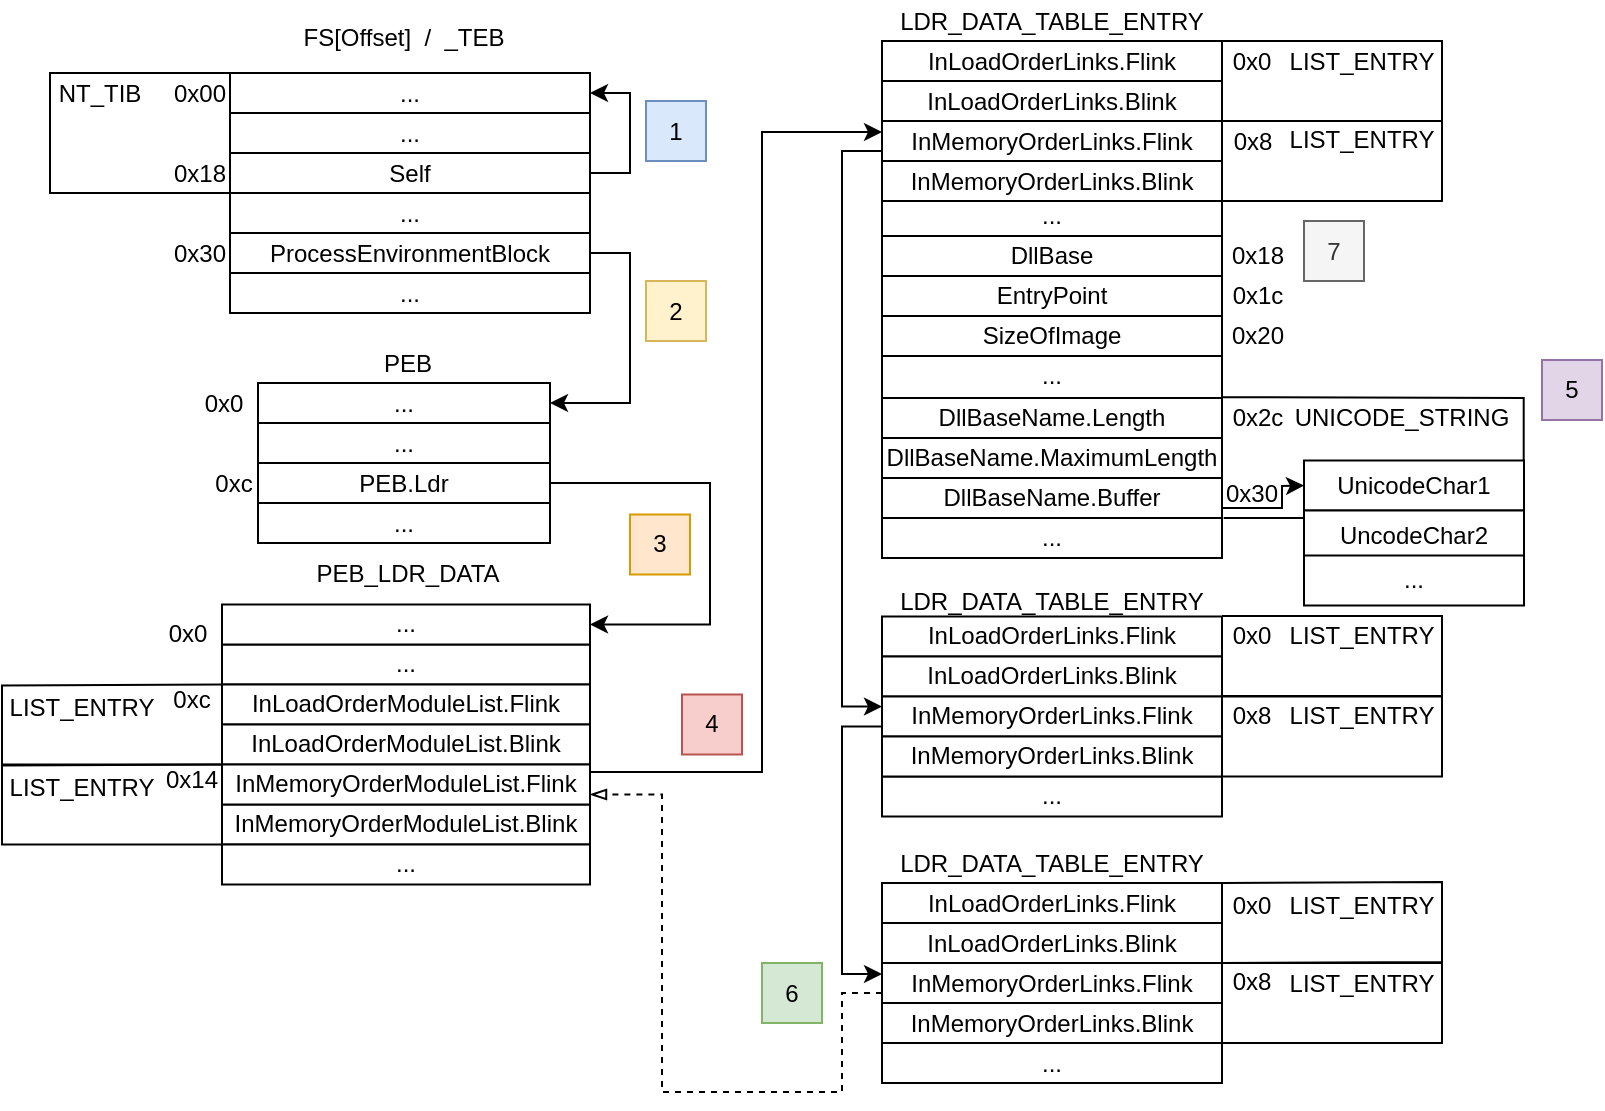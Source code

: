 <mxfile version="22.1.7" type="onedrive">
  <diagram name="Page-1" id="iaWcJhKdrhirkMaxKd2l">
    <mxGraphModel grid="1" page="1" gridSize="10" guides="1" tooltips="1" connect="1" arrows="1" fold="1" pageScale="1" pageWidth="827" pageHeight="1169" math="0" shadow="0">
      <root>
        <mxCell id="0" />
        <mxCell id="1" parent="0" />
        <mxCell id="RPEUt30MXAKX7aW0khqZ-259" value="" style="rounded=0;whiteSpace=wrap;html=1;" vertex="1" parent="1">
          <mxGeometry x="184" y="280.5" width="180" height="20" as="geometry" />
        </mxCell>
        <mxCell id="RPEUt30MXAKX7aW0khqZ-260" value="..." style="rounded=0;whiteSpace=wrap;html=1;" vertex="1" parent="1">
          <mxGeometry x="184" y="300.5" width="180" height="20" as="geometry" />
        </mxCell>
        <mxCell id="RPEUt30MXAKX7aW0khqZ-261" value="Self" style="rounded=0;whiteSpace=wrap;html=1;" vertex="1" parent="1">
          <mxGeometry x="184" y="320.5" width="180" height="20" as="geometry" />
        </mxCell>
        <mxCell id="RPEUt30MXAKX7aW0khqZ-264" value="0x18" style="text;html=1;strokeColor=none;fillColor=none;align=center;verticalAlign=middle;whiteSpace=wrap;rounded=0;" vertex="1" parent="1">
          <mxGeometry x="154" y="318" width="30" height="25" as="geometry" />
        </mxCell>
        <mxCell id="RPEUt30MXAKX7aW0khqZ-265" value="" style="endArrow=classic;html=1;rounded=0;exitX=1;exitY=0.5;exitDx=0;exitDy=0;entryX=1;entryY=0.5;entryDx=0;entryDy=0;edgeStyle=orthogonalEdgeStyle;" edge="1" parent="1" source="RPEUt30MXAKX7aW0khqZ-261" target="RPEUt30MXAKX7aW0khqZ-259">
          <mxGeometry width="50" height="50" relative="1" as="geometry">
            <mxPoint x="304" y="410.5" as="sourcePoint" />
            <mxPoint x="354" y="360.5" as="targetPoint" />
            <Array as="points">
              <mxPoint x="384" y="330.5" />
              <mxPoint x="384" y="290.5" />
            </Array>
          </mxGeometry>
        </mxCell>
        <mxCell id="RPEUt30MXAKX7aW0khqZ-266" value="ProcessEnvironmentBlock" style="rounded=0;whiteSpace=wrap;html=1;" vertex="1" parent="1">
          <mxGeometry x="184" y="360.5" width="180" height="20" as="geometry" />
        </mxCell>
        <mxCell id="RPEUt30MXAKX7aW0khqZ-267" value="" style="endArrow=none;html=1;rounded=0;entryX=0;entryY=0;entryDx=0;entryDy=0;" edge="1" parent="1" target="RPEUt30MXAKX7aW0khqZ-259">
          <mxGeometry width="50" height="50" relative="1" as="geometry">
            <mxPoint x="184" y="340.5" as="sourcePoint" />
            <mxPoint x="144" y="280.5" as="targetPoint" />
            <Array as="points">
              <mxPoint x="94" y="340.5" />
              <mxPoint x="94" y="280.5" />
            </Array>
          </mxGeometry>
        </mxCell>
        <mxCell id="RPEUt30MXAKX7aW0khqZ-270" value="FS[Offset]&amp;nbsp; /&amp;nbsp; _TEB" style="text;html=1;strokeColor=none;fillColor=none;align=center;verticalAlign=middle;whiteSpace=wrap;rounded=0;" vertex="1" parent="1">
          <mxGeometry x="211" y="248" width="120" height="30" as="geometry" />
        </mxCell>
        <mxCell id="RPEUt30MXAKX7aW0khqZ-275" value="NT_TIB" style="text;html=1;strokeColor=none;fillColor=none;align=center;verticalAlign=middle;whiteSpace=wrap;rounded=0;" vertex="1" parent="1">
          <mxGeometry x="94" y="280.5" width="50" height="20" as="geometry" />
        </mxCell>
        <mxCell id="RPEUt30MXAKX7aW0khqZ-276" value="..." style="rounded=0;whiteSpace=wrap;html=1;" vertex="1" parent="1">
          <mxGeometry x="184" y="340.5" width="180" height="20" as="geometry" />
        </mxCell>
        <mxCell id="RPEUt30MXAKX7aW0khqZ-277" value="..." style="rounded=0;whiteSpace=wrap;html=1;" vertex="1" parent="1">
          <mxGeometry x="184" y="380.5" width="180" height="20" as="geometry" />
        </mxCell>
        <mxCell id="RPEUt30MXAKX7aW0khqZ-278" value="0x30" style="text;html=1;strokeColor=none;fillColor=none;align=center;verticalAlign=middle;whiteSpace=wrap;rounded=0;" vertex="1" parent="1">
          <mxGeometry x="154" y="358" width="30" height="25" as="geometry" />
        </mxCell>
        <mxCell id="RPEUt30MXAKX7aW0khqZ-279" value="" style="rounded=0;whiteSpace=wrap;html=1;" vertex="1" parent="1">
          <mxGeometry x="198" y="435.5" width="146" height="35" as="geometry" />
        </mxCell>
        <mxCell id="RPEUt30MXAKX7aW0khqZ-280" style="edgeStyle=orthogonalEdgeStyle;rounded=0;orthogonalLoop=1;jettySize=auto;html=1;exitX=1;exitY=0.5;exitDx=0;exitDy=0;entryX=1;entryY=0.5;entryDx=0;entryDy=0;" edge="1" parent="1" source="RPEUt30MXAKX7aW0khqZ-266" target="RPEUt30MXAKX7aW0khqZ-284">
          <mxGeometry relative="1" as="geometry">
            <Array as="points">
              <mxPoint x="384" y="370.5" />
              <mxPoint x="384" y="445.5" />
            </Array>
          </mxGeometry>
        </mxCell>
        <mxCell id="RPEUt30MXAKX7aW0khqZ-281" value="PEB" style="text;html=1;strokeColor=none;fillColor=none;align=center;verticalAlign=middle;whiteSpace=wrap;rounded=0;" vertex="1" parent="1">
          <mxGeometry x="243" y="410.5" width="60" height="30" as="geometry" />
        </mxCell>
        <mxCell id="RPEUt30MXAKX7aW0khqZ-282" value="..." style="rounded=0;whiteSpace=wrap;html=1;" vertex="1" parent="1">
          <mxGeometry x="184" y="280.5" width="180" height="20" as="geometry" />
        </mxCell>
        <mxCell id="RPEUt30MXAKX7aW0khqZ-284" value="..." style="rounded=0;whiteSpace=wrap;html=1;" vertex="1" parent="1">
          <mxGeometry x="198" y="435.5" width="146" height="20" as="geometry" />
        </mxCell>
        <mxCell id="RPEUt30MXAKX7aW0khqZ-285" value="PEB.Ldr" style="rounded=0;whiteSpace=wrap;html=1;" vertex="1" parent="1">
          <mxGeometry x="198" y="475.5" width="146" height="20" as="geometry" />
        </mxCell>
        <mxCell id="RPEUt30MXAKX7aW0khqZ-286" value="..." style="rounded=0;whiteSpace=wrap;html=1;" vertex="1" parent="1">
          <mxGeometry x="198" y="455.5" width="146" height="20" as="geometry" />
        </mxCell>
        <mxCell id="RPEUt30MXAKX7aW0khqZ-287" value="..." style="rounded=0;whiteSpace=wrap;html=1;" vertex="1" parent="1">
          <mxGeometry x="198" y="495.5" width="146" height="20" as="geometry" />
        </mxCell>
        <mxCell id="RPEUt30MXAKX7aW0khqZ-288" value="0xc" style="text;html=1;strokeColor=none;fillColor=none;align=center;verticalAlign=middle;whiteSpace=wrap;rounded=0;" vertex="1" parent="1">
          <mxGeometry x="174" y="478" width="24" height="15" as="geometry" />
        </mxCell>
        <mxCell id="RPEUt30MXAKX7aW0khqZ-289" value="" style="endArrow=classic;html=1;rounded=0;exitX=1;exitY=0.5;exitDx=0;exitDy=0;entryX=1;entryY=0.5;entryDx=0;entryDy=0;edgeStyle=orthogonalEdgeStyle;" edge="1" parent="1" source="RPEUt30MXAKX7aW0khqZ-285" target="RPEUt30MXAKX7aW0khqZ-364">
          <mxGeometry width="50" height="50" relative="1" as="geometry">
            <mxPoint x="444" y="370.5" as="sourcePoint" />
            <mxPoint x="408" y="561.25" as="targetPoint" />
            <Array as="points">
              <mxPoint x="424" y="486" />
              <mxPoint x="424" y="556" />
            </Array>
          </mxGeometry>
        </mxCell>
        <mxCell id="RPEUt30MXAKX7aW0khqZ-292" value="PEB_LDR_DATA" style="text;html=1;strokeColor=none;fillColor=none;align=center;verticalAlign=middle;whiteSpace=wrap;rounded=0;" vertex="1" parent="1">
          <mxGeometry x="243" y="516.25" width="60" height="30" as="geometry" />
        </mxCell>
        <mxCell id="RPEUt30MXAKX7aW0khqZ-294" value="..." style="rounded=0;whiteSpace=wrap;html=1;" vertex="1" parent="1">
          <mxGeometry x="180" y="566.25" width="184" height="20" as="geometry" />
        </mxCell>
        <mxCell id="RPEUt30MXAKX7aW0khqZ-296" value="InLoadOrderModuleList.Flink" style="rounded=0;whiteSpace=wrap;html=1;" vertex="1" parent="1">
          <mxGeometry x="180" y="586.25" width="184" height="20" as="geometry" />
        </mxCell>
        <mxCell id="RPEUt30MXAKX7aW0khqZ-297" value="0xc" style="text;html=1;strokeColor=none;fillColor=none;align=center;verticalAlign=middle;whiteSpace=wrap;rounded=0;" vertex="1" parent="1">
          <mxGeometry x="150" y="579.25" width="30" height="30" as="geometry" />
        </mxCell>
        <mxCell id="RPEUt30MXAKX7aW0khqZ-326" style="edgeStyle=orthogonalEdgeStyle;rounded=0;orthogonalLoop=1;jettySize=auto;html=1;exitX=1;exitY=0.25;exitDx=0;exitDy=0;entryX=0;entryY=0.25;entryDx=0;entryDy=0;" edge="1" parent="1" source="RPEUt30MXAKX7aW0khqZ-298" target="RPEUt30MXAKX7aW0khqZ-306">
          <mxGeometry relative="1" as="geometry">
            <Array as="points">
              <mxPoint x="364" y="630" />
              <mxPoint x="450" y="630" />
              <mxPoint x="450" y="310" />
              <mxPoint x="510" y="310" />
            </Array>
          </mxGeometry>
        </mxCell>
        <mxCell id="RPEUt30MXAKX7aW0khqZ-299" value="0x14" style="text;html=1;strokeColor=none;fillColor=none;align=center;verticalAlign=middle;whiteSpace=wrap;rounded=0;" vertex="1" parent="1">
          <mxGeometry x="150" y="619.25" width="30" height="30" as="geometry" />
        </mxCell>
        <mxCell id="RPEUt30MXAKX7aW0khqZ-304" value="LDR_DATA_TABLE_ENTRY" style="text;html=1;strokeColor=none;fillColor=none;align=center;verticalAlign=middle;whiteSpace=wrap;rounded=0;" vertex="1" parent="1">
          <mxGeometry x="510" y="244.5" width="170" height="20" as="geometry" />
        </mxCell>
        <mxCell id="RPEUt30MXAKX7aW0khqZ-305" value="InLoadOrderLinks.Flink" style="rounded=0;whiteSpace=wrap;html=1;" vertex="1" parent="1">
          <mxGeometry x="510" y="264.5" width="170" height="20" as="geometry" />
        </mxCell>
        <mxCell id="RPEUt30MXAKX7aW0khqZ-335" style="edgeStyle=orthogonalEdgeStyle;rounded=0;orthogonalLoop=1;jettySize=auto;html=1;exitX=0;exitY=0.75;exitDx=0;exitDy=0;entryX=0;entryY=0.25;entryDx=0;entryDy=0;" edge="1" parent="1" source="RPEUt30MXAKX7aW0khqZ-306" target="RPEUt30MXAKX7aW0khqZ-380">
          <mxGeometry relative="1" as="geometry">
            <mxPoint x="510" y="552.5" as="targetPoint" />
          </mxGeometry>
        </mxCell>
        <mxCell id="RPEUt30MXAKX7aW0khqZ-306" value="InMemoryOrderLinks.Flink" style="rounded=0;whiteSpace=wrap;html=1;" vertex="1" parent="1">
          <mxGeometry x="510" y="304.5" width="170" height="20" as="geometry" />
        </mxCell>
        <mxCell id="RPEUt30MXAKX7aW0khqZ-307" value="InLoadOrderLinks.Blink" style="rounded=0;whiteSpace=wrap;html=1;" vertex="1" parent="1">
          <mxGeometry x="510" y="284.5" width="170" height="20" as="geometry" />
        </mxCell>
        <mxCell id="RPEUt30MXAKX7aW0khqZ-308" value="0x0" style="text;html=1;strokeColor=none;fillColor=none;align=center;verticalAlign=middle;whiteSpace=wrap;rounded=0;" vertex="1" parent="1">
          <mxGeometry x="680" y="264.5" width="30" height="20" as="geometry" />
        </mxCell>
        <mxCell id="RPEUt30MXAKX7aW0khqZ-309" value="0x8" style="text;html=1;strokeColor=none;fillColor=none;align=center;verticalAlign=middle;whiteSpace=wrap;rounded=0;" vertex="1" parent="1">
          <mxGeometry x="680.85" y="304.5" width="29.15" height="20" as="geometry" />
        </mxCell>
        <mxCell id="RPEUt30MXAKX7aW0khqZ-310" value="..." style="rounded=0;whiteSpace=wrap;html=1;" vertex="1" parent="1">
          <mxGeometry x="510" y="342" width="170" height="20" as="geometry" />
        </mxCell>
        <mxCell id="RPEUt30MXAKX7aW0khqZ-311" value="DllBase" style="rounded=0;whiteSpace=wrap;html=1;" vertex="1" parent="1">
          <mxGeometry x="510" y="362" width="170" height="20" as="geometry" />
        </mxCell>
        <mxCell id="RPEUt30MXAKX7aW0khqZ-312" value="DllBaseName.Length" style="rounded=0;whiteSpace=wrap;html=1;" vertex="1" parent="1">
          <mxGeometry x="510" y="443" width="170" height="20" as="geometry" />
        </mxCell>
        <mxCell id="RPEUt30MXAKX7aW0khqZ-313" value="0x18" style="text;html=1;strokeColor=none;fillColor=none;align=center;verticalAlign=middle;whiteSpace=wrap;rounded=0;" vertex="1" parent="1">
          <mxGeometry x="680.85" y="359.5" width="34" height="25" as="geometry" />
        </mxCell>
        <mxCell id="RPEUt30MXAKX7aW0khqZ-314" value="..." style="rounded=0;whiteSpace=wrap;html=1;" vertex="1" parent="1">
          <mxGeometry x="510" y="420" width="170" height="23" as="geometry" />
        </mxCell>
        <mxCell id="RPEUt30MXAKX7aW0khqZ-316" value="UNICODE_STRING" style="text;html=1;strokeColor=none;fillColor=none;align=center;verticalAlign=middle;whiteSpace=wrap;rounded=0;" vertex="1" parent="1">
          <mxGeometry x="714.85" y="438" width="110" height="30" as="geometry" />
        </mxCell>
        <mxCell id="RPEUt30MXAKX7aW0khqZ-318" value="DllBaseName.Buffer" style="rounded=0;whiteSpace=wrap;html=1;" vertex="1" parent="1">
          <mxGeometry x="510" y="483" width="170" height="20" as="geometry" />
        </mxCell>
        <mxCell id="RPEUt30MXAKX7aW0khqZ-319" value="DllBaseName.MaximumLength" style="rounded=0;whiteSpace=wrap;html=1;" vertex="1" parent="1">
          <mxGeometry x="510" y="463" width="170" height="20" as="geometry" />
        </mxCell>
        <mxCell id="RPEUt30MXAKX7aW0khqZ-322" value="0x2c" style="text;html=1;strokeColor=none;fillColor=none;align=center;verticalAlign=middle;whiteSpace=wrap;rounded=0;" vertex="1" parent="1">
          <mxGeometry x="680.85" y="440.5" width="34" height="25" as="geometry" />
        </mxCell>
        <mxCell id="RPEUt30MXAKX7aW0khqZ-323" value="0x30" style="text;html=1;strokeColor=none;fillColor=none;align=center;verticalAlign=middle;whiteSpace=wrap;rounded=0;" vertex="1" parent="1">
          <mxGeometry x="678" y="478.25" width="34" height="25" as="geometry" />
        </mxCell>
        <mxCell id="RPEUt30MXAKX7aW0khqZ-325" value="" style="endArrow=none;html=1;rounded=0;exitX=1;exitY=0;exitDx=0;exitDy=0;entryX=-0.025;entryY=0.085;entryDx=0;entryDy=0;entryPerimeter=0;" edge="1" parent="1" target="RPEUt30MXAKX7aW0khqZ-322">
          <mxGeometry width="50" height="50" relative="1" as="geometry">
            <mxPoint x="680.85" y="503" as="sourcePoint" />
            <mxPoint x="680.85" y="463" as="targetPoint" />
            <Array as="points">
              <mxPoint x="830.85" y="503" />
              <mxPoint x="830.85" y="443" />
            </Array>
          </mxGeometry>
        </mxCell>
        <mxCell id="RPEUt30MXAKX7aW0khqZ-327" value="LDR_DATA_TABLE_ENTRY" style="text;html=1;strokeColor=none;fillColor=none;align=center;verticalAlign=middle;whiteSpace=wrap;rounded=0;" vertex="1" parent="1">
          <mxGeometry x="510" y="534.75" width="170" height="20" as="geometry" />
        </mxCell>
        <mxCell id="RPEUt30MXAKX7aW0khqZ-328" value="InLoadOrderLinks.Flink" style="rounded=0;whiteSpace=wrap;html=1;" vertex="1" parent="1">
          <mxGeometry x="510" y="552.25" width="170" height="20" as="geometry" />
        </mxCell>
        <mxCell id="RPEUt30MXAKX7aW0khqZ-344" style="edgeStyle=orthogonalEdgeStyle;rounded=0;orthogonalLoop=1;jettySize=auto;html=1;entryX=0;entryY=0.25;entryDx=0;entryDy=0;exitX=0;exitY=0.75;exitDx=0;exitDy=0;" edge="1" parent="1" source="RPEUt30MXAKX7aW0khqZ-380" target="RPEUt30MXAKX7aW0khqZ-339">
          <mxGeometry relative="1" as="geometry">
            <mxPoint x="500" y="601" as="sourcePoint" />
            <mxPoint x="500" y="733.5" as="targetPoint" />
            <Array as="points">
              <mxPoint x="490" y="607" />
              <mxPoint x="490" y="731" />
              <mxPoint x="510" y="731" />
            </Array>
          </mxGeometry>
        </mxCell>
        <mxCell id="RPEUt30MXAKX7aW0khqZ-331" value="0x0" style="text;html=1;strokeColor=none;fillColor=none;align=center;verticalAlign=middle;whiteSpace=wrap;rounded=0;" vertex="1" parent="1">
          <mxGeometry x="680" y="552" width="30" height="19.75" as="geometry" />
        </mxCell>
        <mxCell id="RPEUt30MXAKX7aW0khqZ-333" value="..." style="rounded=0;whiteSpace=wrap;html=1;" vertex="1" parent="1">
          <mxGeometry x="510" y="503" width="170" height="20" as="geometry" />
        </mxCell>
        <mxCell id="RPEUt30MXAKX7aW0khqZ-337" value="LDR_DATA_TABLE_ENTRY" style="text;html=1;strokeColor=none;fillColor=none;align=center;verticalAlign=middle;whiteSpace=wrap;rounded=0;" vertex="1" parent="1">
          <mxGeometry x="510" y="665.5" width="170" height="20" as="geometry" />
        </mxCell>
        <mxCell id="RPEUt30MXAKX7aW0khqZ-338" value="InLoadOrderLinks.Flink" style="rounded=0;whiteSpace=wrap;html=1;" vertex="1" parent="1">
          <mxGeometry x="510" y="685.5" width="170" height="20" as="geometry" />
        </mxCell>
        <mxCell id="RPEUt30MXAKX7aW0khqZ-345" style="edgeStyle=orthogonalEdgeStyle;rounded=0;orthogonalLoop=1;jettySize=auto;html=1;exitX=0;exitY=0.75;exitDx=0;exitDy=0;endArrow=blockThin;endFill=0;dashed=1;entryX=1;entryY=0.75;entryDx=0;entryDy=0;" edge="1" parent="1" source="RPEUt30MXAKX7aW0khqZ-339" target="RPEUt30MXAKX7aW0khqZ-298">
          <mxGeometry relative="1" as="geometry">
            <mxPoint x="430" y="770" as="targetPoint" />
            <Array as="points">
              <mxPoint x="490" y="740" />
              <mxPoint x="490" y="790" />
              <mxPoint x="400" y="790" />
              <mxPoint x="400" y="641" />
            </Array>
          </mxGeometry>
        </mxCell>
        <mxCell id="RPEUt30MXAKX7aW0khqZ-339" value="InMemoryOrderLinks.Flink" style="rounded=0;whiteSpace=wrap;html=1;" vertex="1" parent="1">
          <mxGeometry x="510" y="725.5" width="170" height="20" as="geometry" />
        </mxCell>
        <mxCell id="RPEUt30MXAKX7aW0khqZ-341" value="0x0" style="text;html=1;strokeColor=none;fillColor=none;align=center;verticalAlign=middle;whiteSpace=wrap;rounded=0;" vertex="1" parent="1">
          <mxGeometry x="680" y="687.5" width="30" height="18" as="geometry" />
        </mxCell>
        <mxCell id="RPEUt30MXAKX7aW0khqZ-342" value="0x8" style="text;html=1;strokeColor=none;fillColor=none;align=center;verticalAlign=middle;whiteSpace=wrap;rounded=0;" vertex="1" parent="1">
          <mxGeometry x="680" y="727.5" width="30" height="15.5" as="geometry" />
        </mxCell>
        <mxCell id="RPEUt30MXAKX7aW0khqZ-346" value="InLoadOrderLinks.Blink" style="rounded=0;whiteSpace=wrap;html=1;" vertex="1" parent="1">
          <mxGeometry x="510" y="572.25" width="170" height="20" as="geometry" />
        </mxCell>
        <mxCell id="RPEUt30MXAKX7aW0khqZ-347" value="InLoadOrderLinks.Blink" style="rounded=0;whiteSpace=wrap;html=1;" vertex="1" parent="1">
          <mxGeometry x="510" y="705.5" width="170" height="20" as="geometry" />
        </mxCell>
        <mxCell id="RPEUt30MXAKX7aW0khqZ-349" value="" style="endArrow=none;html=1;rounded=0;exitX=1;exitY=0;exitDx=0;exitDy=0;entryX=1;entryY=1;entryDx=0;entryDy=0;" edge="1" parent="1" source="RPEUt30MXAKX7aW0khqZ-305" target="RPEUt30MXAKX7aW0khqZ-307">
          <mxGeometry width="50" height="50" relative="1" as="geometry">
            <mxPoint x="610" y="484.5" as="sourcePoint" />
            <mxPoint x="660" y="434.5" as="targetPoint" />
            <Array as="points">
              <mxPoint x="790" y="264.5" />
              <mxPoint x="790" y="304.5" />
            </Array>
          </mxGeometry>
        </mxCell>
        <mxCell id="RPEUt30MXAKX7aW0khqZ-350" value="LIST_ENTRY" style="text;html=1;strokeColor=none;fillColor=none;align=center;verticalAlign=middle;whiteSpace=wrap;rounded=0;" vertex="1" parent="1">
          <mxGeometry x="710" y="259.5" width="80" height="30" as="geometry" />
        </mxCell>
        <mxCell id="RPEUt30MXAKX7aW0khqZ-353" value="LIST_ENTRY" style="text;html=1;strokeColor=none;fillColor=none;align=center;verticalAlign=middle;whiteSpace=wrap;rounded=0;" vertex="1" parent="1">
          <mxGeometry x="70" y="586.75" width="80" height="22.5" as="geometry" />
        </mxCell>
        <mxCell id="RPEUt30MXAKX7aW0khqZ-354" value="" style="endArrow=none;html=1;rounded=0;exitX=0;exitY=0;exitDx=0;exitDy=0;entryX=0;entryY=0;entryDx=0;entryDy=0;" edge="1" parent="1" source="RPEUt30MXAKX7aW0khqZ-296" target="RPEUt30MXAKX7aW0khqZ-298">
          <mxGeometry width="50" height="50" relative="1" as="geometry">
            <mxPoint x="-40" y="576.75" as="sourcePoint" />
            <mxPoint x="-40" y="584.75" as="targetPoint" />
            <Array as="points">
              <mxPoint x="70" y="586.75" />
              <mxPoint x="70" y="626.75" />
            </Array>
          </mxGeometry>
        </mxCell>
        <mxCell id="RPEUt30MXAKX7aW0khqZ-355" value="InMemoryOrderModuleList.Blink" style="rounded=0;whiteSpace=wrap;html=1;" vertex="1" parent="1">
          <mxGeometry x="180" y="646.25" width="184" height="20" as="geometry" />
        </mxCell>
        <mxCell id="RPEUt30MXAKX7aW0khqZ-357" value="" style="endArrow=none;html=1;rounded=0;exitX=1;exitY=0;exitDx=0;exitDy=0;entryX=1;entryY=1;entryDx=0;entryDy=0;" edge="1" parent="1">
          <mxGeometry width="50" height="50" relative="1" as="geometry">
            <mxPoint x="680" y="552" as="sourcePoint" />
            <mxPoint x="680" y="592" as="targetPoint" />
            <Array as="points">
              <mxPoint x="790" y="552" />
              <mxPoint x="790" y="592" />
            </Array>
          </mxGeometry>
        </mxCell>
        <mxCell id="RPEUt30MXAKX7aW0khqZ-358" value="LIST_ENTRY" style="text;html=1;strokeColor=none;fillColor=none;align=center;verticalAlign=middle;whiteSpace=wrap;rounded=0;" vertex="1" parent="1">
          <mxGeometry x="710" y="547" width="80" height="30" as="geometry" />
        </mxCell>
        <mxCell id="RPEUt30MXAKX7aW0khqZ-359" value="" style="endArrow=none;html=1;rounded=0;exitX=1;exitY=1;exitDx=0;exitDy=0;entryX=1;entryY=1;entryDx=0;entryDy=0;" edge="1" parent="1" source="RPEUt30MXAKX7aW0khqZ-337" target="RPEUt30MXAKX7aW0khqZ-347">
          <mxGeometry width="50" height="50" relative="1" as="geometry">
            <mxPoint x="680" y="687.5" as="sourcePoint" />
            <mxPoint x="680" y="727.5" as="targetPoint" />
            <Array as="points">
              <mxPoint x="790" y="685" />
              <mxPoint x="790" y="725" />
            </Array>
          </mxGeometry>
        </mxCell>
        <mxCell id="RPEUt30MXAKX7aW0khqZ-360" value="LIST_ENTRY" style="text;html=1;strokeColor=none;fillColor=none;align=center;verticalAlign=middle;whiteSpace=wrap;rounded=0;" vertex="1" parent="1">
          <mxGeometry x="710" y="689.5" width="80" height="15.5" as="geometry" />
        </mxCell>
        <mxCell id="RPEUt30MXAKX7aW0khqZ-362" value="0x0" style="text;html=1;strokeColor=none;fillColor=none;align=center;verticalAlign=middle;whiteSpace=wrap;rounded=0;" vertex="1" parent="1">
          <mxGeometry x="164" y="436.75" width="34" height="17.5" as="geometry" />
        </mxCell>
        <mxCell id="RPEUt30MXAKX7aW0khqZ-363" value="0x0" style="text;html=1;strokeColor=none;fillColor=none;align=center;verticalAlign=middle;whiteSpace=wrap;rounded=0;" vertex="1" parent="1">
          <mxGeometry x="146" y="548.75" width="34" height="25" as="geometry" />
        </mxCell>
        <mxCell id="RPEUt30MXAKX7aW0khqZ-364" value="..." style="rounded=0;whiteSpace=wrap;html=1;" vertex="1" parent="1">
          <mxGeometry x="180" y="546.25" width="184" height="20" as="geometry" />
        </mxCell>
        <mxCell id="RPEUt30MXAKX7aW0khqZ-367" value="0x00" style="text;html=1;strokeColor=none;fillColor=none;align=center;verticalAlign=middle;whiteSpace=wrap;rounded=0;" vertex="1" parent="1">
          <mxGeometry x="154" y="280.5" width="30" height="20" as="geometry" />
        </mxCell>
        <mxCell id="RPEUt30MXAKX7aW0khqZ-372" value="InLoadOrderModuleList.Blink" style="rounded=0;whiteSpace=wrap;html=1;" vertex="1" parent="1">
          <mxGeometry x="180" y="606.25" width="184" height="20" as="geometry" />
        </mxCell>
        <mxCell id="RPEUt30MXAKX7aW0khqZ-298" value="InMemoryOrderModuleList.Flink" style="rounded=0;whiteSpace=wrap;html=1;" vertex="1" parent="1">
          <mxGeometry x="180" y="626.25" width="184" height="20" as="geometry" />
        </mxCell>
        <mxCell id="RPEUt30MXAKX7aW0khqZ-373" value="..." style="rounded=0;whiteSpace=wrap;html=1;" vertex="1" parent="1">
          <mxGeometry x="180" y="666.25" width="184" height="20" as="geometry" />
        </mxCell>
        <mxCell id="RPEUt30MXAKX7aW0khqZ-374" value="LIST_ENTRY" style="text;html=1;strokeColor=none;fillColor=none;align=center;verticalAlign=middle;whiteSpace=wrap;rounded=0;" vertex="1" parent="1">
          <mxGeometry x="70" y="626.25" width="80" height="22.5" as="geometry" />
        </mxCell>
        <mxCell id="RPEUt30MXAKX7aW0khqZ-375" value="" style="endArrow=none;html=1;rounded=0;exitX=0;exitY=0;exitDx=0;exitDy=0;entryX=0;entryY=0;entryDx=0;entryDy=0;" edge="1" parent="1">
          <mxGeometry width="50" height="50" relative="1" as="geometry">
            <mxPoint x="180" y="626.25" as="sourcePoint" />
            <mxPoint x="180" y="666.25" as="targetPoint" />
            <Array as="points">
              <mxPoint x="70" y="626.25" />
              <mxPoint x="70" y="666.25" />
            </Array>
          </mxGeometry>
        </mxCell>
        <mxCell id="RPEUt30MXAKX7aW0khqZ-376" value="..." style="rounded=0;whiteSpace=wrap;html=1;" vertex="1" parent="1">
          <mxGeometry x="510" y="765.5" width="170" height="20" as="geometry" />
        </mxCell>
        <mxCell id="RPEUt30MXAKX7aW0khqZ-377" value="InMemoryOrderLinks.Blink" style="rounded=0;whiteSpace=wrap;html=1;" vertex="1" parent="1">
          <mxGeometry x="510" y="745.5" width="170" height="20" as="geometry" />
        </mxCell>
        <mxCell id="RPEUt30MXAKX7aW0khqZ-378" value="" style="endArrow=none;html=1;rounded=0;exitX=1;exitY=0;exitDx=0;exitDy=0;entryX=1;entryY=1;entryDx=0;entryDy=0;" edge="1" parent="1">
          <mxGeometry width="50" height="50" relative="1" as="geometry">
            <mxPoint x="680" y="725.5" as="sourcePoint" />
            <mxPoint x="680" y="765.5" as="targetPoint" />
            <Array as="points">
              <mxPoint x="790" y="725.5" />
              <mxPoint x="790" y="765.5" />
            </Array>
          </mxGeometry>
        </mxCell>
        <mxCell id="RPEUt30MXAKX7aW0khqZ-380" value="InMemoryOrderLinks.Flink" style="rounded=0;whiteSpace=wrap;html=1;" vertex="1" parent="1">
          <mxGeometry x="510" y="592.25" width="170" height="20" as="geometry" />
        </mxCell>
        <mxCell id="RPEUt30MXAKX7aW0khqZ-381" value="0x8" style="text;html=1;strokeColor=none;fillColor=none;align=center;verticalAlign=middle;whiteSpace=wrap;rounded=0;" vertex="1" parent="1">
          <mxGeometry x="680" y="594.25" width="30" height="15.5" as="geometry" />
        </mxCell>
        <mxCell id="RPEUt30MXAKX7aW0khqZ-382" value="..." style="rounded=0;whiteSpace=wrap;html=1;" vertex="1" parent="1">
          <mxGeometry x="510" y="632.25" width="170" height="20" as="geometry" />
        </mxCell>
        <mxCell id="RPEUt30MXAKX7aW0khqZ-383" value="InMemoryOrderLinks.Blink" style="rounded=0;whiteSpace=wrap;html=1;" vertex="1" parent="1">
          <mxGeometry x="510" y="612.25" width="170" height="20" as="geometry" />
        </mxCell>
        <mxCell id="RPEUt30MXAKX7aW0khqZ-384" value="" style="endArrow=none;html=1;rounded=0;exitX=1;exitY=0;exitDx=0;exitDy=0;entryX=1;entryY=1;entryDx=0;entryDy=0;" edge="1" parent="1">
          <mxGeometry width="50" height="50" relative="1" as="geometry">
            <mxPoint x="680" y="592.25" as="sourcePoint" />
            <mxPoint x="680" y="632.25" as="targetPoint" />
            <Array as="points">
              <mxPoint x="790" y="592.25" />
              <mxPoint x="790" y="632.25" />
            </Array>
          </mxGeometry>
        </mxCell>
        <mxCell id="RPEUt30MXAKX7aW0khqZ-385" value="LIST_ENTRY" style="text;html=1;strokeColor=none;fillColor=none;align=center;verticalAlign=middle;whiteSpace=wrap;rounded=0;" vertex="1" parent="1">
          <mxGeometry x="710" y="594.25" width="80" height="15.5" as="geometry" />
        </mxCell>
        <mxCell id="RPEUt30MXAKX7aW0khqZ-389" value="InMemoryOrderLinks.Blink" style="rounded=0;whiteSpace=wrap;html=1;" vertex="1" parent="1">
          <mxGeometry x="510" y="324.5" width="170" height="20" as="geometry" />
        </mxCell>
        <mxCell id="RPEUt30MXAKX7aW0khqZ-390" value="" style="endArrow=none;html=1;rounded=0;exitX=1;exitY=0;exitDx=0;exitDy=0;entryX=1;entryY=1;entryDx=0;entryDy=0;" edge="1" parent="1">
          <mxGeometry width="50" height="50" relative="1" as="geometry">
            <mxPoint x="680" y="304.5" as="sourcePoint" />
            <mxPoint x="680" y="344.5" as="targetPoint" />
            <Array as="points">
              <mxPoint x="790" y="304.5" />
              <mxPoint x="790" y="344.5" />
            </Array>
          </mxGeometry>
        </mxCell>
        <mxCell id="RPEUt30MXAKX7aW0khqZ-391" value="LIST_ENTRY" style="text;html=1;strokeColor=none;fillColor=none;align=center;verticalAlign=middle;whiteSpace=wrap;rounded=0;" vertex="1" parent="1">
          <mxGeometry x="710" y="306.5" width="80" height="15.5" as="geometry" />
        </mxCell>
        <mxCell id="RPEUt30MXAKX7aW0khqZ-392" value="LIST_ENTRY" style="text;html=1;strokeColor=none;fillColor=none;align=center;verticalAlign=middle;whiteSpace=wrap;rounded=0;" vertex="1" parent="1">
          <mxGeometry x="710" y="727.75" width="80" height="15.5" as="geometry" />
        </mxCell>
        <mxCell id="RPEUt30MXAKX7aW0khqZ-393" value="UnicodeChar1" style="rounded=0;whiteSpace=wrap;html=1;" vertex="1" parent="1">
          <mxGeometry x="721" y="474.25" width="110" height="25" as="geometry" />
        </mxCell>
        <mxCell id="RPEUt30MXAKX7aW0khqZ-394" value="UncodeChar2" style="rounded=0;whiteSpace=wrap;html=1;" vertex="1" parent="1">
          <mxGeometry x="721" y="499.25" width="110" height="25" as="geometry" />
        </mxCell>
        <mxCell id="RPEUt30MXAKX7aW0khqZ-395" value="..." style="rounded=0;whiteSpace=wrap;html=1;" vertex="1" parent="1">
          <mxGeometry x="721" y="521.75" width="110" height="25" as="geometry" />
        </mxCell>
        <mxCell id="RPEUt30MXAKX7aW0khqZ-398" value="" style="endArrow=classic;html=1;rounded=0;exitX=1;exitY=0.75;exitDx=0;exitDy=0;entryX=0;entryY=0.5;entryDx=0;entryDy=0;" edge="1" parent="1" source="RPEUt30MXAKX7aW0khqZ-318" target="RPEUt30MXAKX7aW0khqZ-393">
          <mxGeometry width="50" height="50" relative="1" as="geometry">
            <mxPoint x="680" y="533" as="sourcePoint" />
            <mxPoint x="730" y="483" as="targetPoint" />
            <Array as="points">
              <mxPoint x="710" y="498" />
              <mxPoint x="710" y="487" />
            </Array>
          </mxGeometry>
        </mxCell>
        <mxCell id="wvtCwX9paTgyOIIQZCoK-1" value="1" style="text;html=1;strokeColor=#6c8ebf;fillColor=#dae8fc;align=center;verticalAlign=middle;whiteSpace=wrap;rounded=0;" vertex="1" parent="1">
          <mxGeometry x="392" y="294.5" width="30" height="30" as="geometry" />
        </mxCell>
        <mxCell id="wvtCwX9paTgyOIIQZCoK-2" value="2" style="text;html=1;strokeColor=#d6b656;fillColor=#fff2cc;align=center;verticalAlign=middle;whiteSpace=wrap;rounded=0;" vertex="1" parent="1">
          <mxGeometry x="392" y="384.5" width="30" height="30" as="geometry" />
        </mxCell>
        <mxCell id="wvtCwX9paTgyOIIQZCoK-3" value="3" style="text;html=1;strokeColor=#d79b00;fillColor=#ffe6cc;align=center;verticalAlign=middle;whiteSpace=wrap;rounded=0;" vertex="1" parent="1">
          <mxGeometry x="384" y="501.25" width="30" height="30" as="geometry" />
        </mxCell>
        <mxCell id="wvtCwX9paTgyOIIQZCoK-4" value="4" style="text;html=1;strokeColor=#b85450;fillColor=#f8cecc;align=center;verticalAlign=middle;whiteSpace=wrap;rounded=0;" vertex="1" parent="1">
          <mxGeometry x="410" y="591.25" width="30" height="30" as="geometry" />
        </mxCell>
        <mxCell id="wvtCwX9paTgyOIIQZCoK-5" value="5" style="text;html=1;strokeColor=#9673a6;fillColor=#e1d5e7;align=center;verticalAlign=middle;whiteSpace=wrap;rounded=0;" vertex="1" parent="1">
          <mxGeometry x="840" y="424" width="30" height="30" as="geometry" />
        </mxCell>
        <mxCell id="wvtCwX9paTgyOIIQZCoK-6" value="6" style="text;html=1;strokeColor=#82b366;fillColor=#d5e8d4;align=center;verticalAlign=middle;whiteSpace=wrap;rounded=0;" vertex="1" parent="1">
          <mxGeometry x="450" y="725.5" width="30" height="30" as="geometry" />
        </mxCell>
        <mxCell id="wvtCwX9paTgyOIIQZCoK-7" value="7" style="text;html=1;align=center;verticalAlign=middle;whiteSpace=wrap;rounded=0;fillColor=#f5f5f5;fontColor=#333333;strokeColor=#666666;" vertex="1" parent="1">
          <mxGeometry x="721" y="354.5" width="30" height="30" as="geometry" />
        </mxCell>
        <mxCell id="4fcDSAxcYXx61PXYJOUp-1" value="EntryPoint" style="rounded=0;whiteSpace=wrap;html=1;" vertex="1" parent="1">
          <mxGeometry x="510" y="382" width="170" height="20" as="geometry" />
        </mxCell>
        <mxCell id="4fcDSAxcYXx61PXYJOUp-2" value="SizeOfImage" style="rounded=0;whiteSpace=wrap;html=1;" vertex="1" parent="1">
          <mxGeometry x="510" y="402" width="170" height="20" as="geometry" />
        </mxCell>
        <mxCell id="4fcDSAxcYXx61PXYJOUp-3" value="0x1c" style="text;html=1;strokeColor=none;fillColor=none;align=center;verticalAlign=middle;whiteSpace=wrap;rounded=0;" vertex="1" parent="1">
          <mxGeometry x="680.85" y="384.75" width="34" height="14.5" as="geometry" />
        </mxCell>
        <mxCell id="4fcDSAxcYXx61PXYJOUp-4" value="0x20" style="text;html=1;strokeColor=none;fillColor=none;align=center;verticalAlign=middle;whiteSpace=wrap;rounded=0;" vertex="1" parent="1">
          <mxGeometry x="680.85" y="404.75" width="34" height="14.5" as="geometry" />
        </mxCell>
      </root>
    </mxGraphModel>
  </diagram>
</mxfile>
